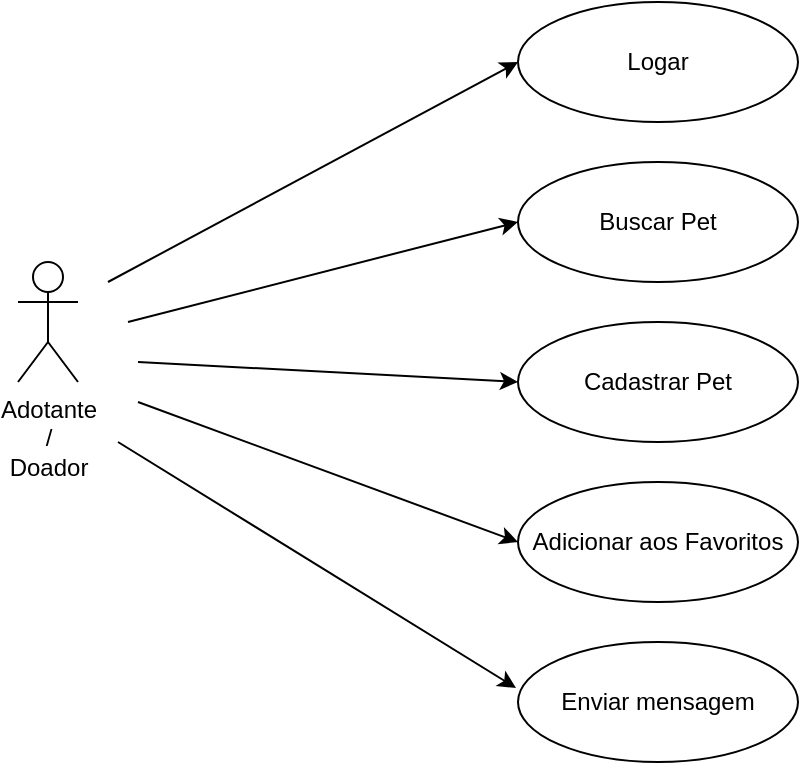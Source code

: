 <mxfile version="12.3.3" type="github" pages="1">
  <diagram id="b7IKxuHRr2_Voddetryc" name="PÃÂ¡gina-1">
    <mxGraphModel dx="1773" dy="517" grid="1" gridSize="10" guides="1" tooltips="1" connect="1" arrows="1" fold="1" page="1" pageScale="1" pageWidth="827" pageHeight="1169" math="0" shadow="0">
      <root>
        <mxCell id="0"/>
        <mxCell id="1" parent="0"/>
        <mxCell id="shlpxHYWHRnBp2qFNU5I-1" value="Adotante&lt;br&gt;/&lt;br&gt;Doador&lt;br&gt;" style="shape=umlActor;verticalLabelPosition=bottom;labelBackgroundColor=#ffffff;verticalAlign=top;html=1;outlineConnect=0;" parent="1" vertex="1">
          <mxGeometry x="-770" y="170" width="30" height="60" as="geometry"/>
        </mxCell>
        <mxCell id="shlpxHYWHRnBp2qFNU5I-4" value="Logar&lt;br&gt;" style="ellipse;whiteSpace=wrap;html=1;" parent="1" vertex="1">
          <mxGeometry x="-520" y="40" width="140" height="60" as="geometry"/>
        </mxCell>
        <mxCell id="shlpxHYWHRnBp2qFNU5I-5" value="Buscar Pet&lt;br&gt;" style="ellipse;whiteSpace=wrap;html=1;" parent="1" vertex="1">
          <mxGeometry x="-520" y="120" width="140" height="60" as="geometry"/>
        </mxCell>
        <mxCell id="shlpxHYWHRnBp2qFNU5I-15" value="Adicionar aos Favoritos&lt;br&gt;" style="ellipse;whiteSpace=wrap;html=1;" parent="1" vertex="1">
          <mxGeometry x="-520" y="280" width="140" height="60" as="geometry"/>
        </mxCell>
        <mxCell id="shlpxHYWHRnBp2qFNU5I-16" value="Enviar mensagem" style="ellipse;whiteSpace=wrap;html=1;" parent="1" vertex="1">
          <mxGeometry x="-520" y="360" width="140" height="60" as="geometry"/>
        </mxCell>
        <mxCell id="shlpxHYWHRnBp2qFNU5I-23" value="" style="endArrow=classic;html=1;entryX=-0.007;entryY=0.383;entryDx=0;entryDy=0;entryPerimeter=0;" parent="1" target="shlpxHYWHRnBp2qFNU5I-16" edge="1">
          <mxGeometry width="50" height="50" relative="1" as="geometry">
            <mxPoint x="-720" y="260" as="sourcePoint"/>
            <mxPoint x="-555" y="410" as="targetPoint"/>
          </mxGeometry>
        </mxCell>
        <mxCell id="ISVNP2BsK-ZhtF6B-B8W-5" value="" style="endArrow=classic;html=1;strokeColor=#000000;entryX=0;entryY=0.5;entryDx=0;entryDy=0;" parent="1" target="shlpxHYWHRnBp2qFNU5I-4" edge="1">
          <mxGeometry width="50" height="50" relative="1" as="geometry">
            <mxPoint x="-725" y="180" as="sourcePoint"/>
            <mxPoint x="-549" y="30" as="targetPoint"/>
          </mxGeometry>
        </mxCell>
        <mxCell id="ISVNP2BsK-ZhtF6B-B8W-6" value="" style="endArrow=classic;html=1;strokeColor=#000000;entryX=0;entryY=0.5;entryDx=0;entryDy=0;" parent="1" target="shlpxHYWHRnBp2qFNU5I-5" edge="1">
          <mxGeometry width="50" height="50" relative="1" as="geometry">
            <mxPoint x="-715" y="200" as="sourcePoint"/>
            <mxPoint x="-555" y="110" as="targetPoint"/>
          </mxGeometry>
        </mxCell>
        <mxCell id="ISVNP2BsK-ZhtF6B-B8W-7" value="" style="endArrow=classic;html=1;strokeColor=#000000;entryX=0;entryY=0.5;entryDx=0;entryDy=0;" parent="1" target="ISVNP2BsK-ZhtF6B-B8W-12" edge="1">
          <mxGeometry width="50" height="50" relative="1" as="geometry">
            <mxPoint x="-710" y="220" as="sourcePoint"/>
            <mxPoint x="-520" y="230" as="targetPoint"/>
          </mxGeometry>
        </mxCell>
        <mxCell id="ISVNP2BsK-ZhtF6B-B8W-8" value="" style="endArrow=classic;html=1;strokeColor=#000000;entryX=0;entryY=0.5;entryDx=0;entryDy=0;" parent="1" target="shlpxHYWHRnBp2qFNU5I-15" edge="1">
          <mxGeometry width="50" height="50" relative="1" as="geometry">
            <mxPoint x="-710" y="240" as="sourcePoint"/>
            <mxPoint x="-735" y="480" as="targetPoint"/>
          </mxGeometry>
        </mxCell>
        <mxCell id="ISVNP2BsK-ZhtF6B-B8W-12" value="Cadastrar Pet&lt;br&gt;" style="ellipse;whiteSpace=wrap;html=1;" parent="1" vertex="1">
          <mxGeometry x="-520" y="200" width="140" height="60" as="geometry"/>
        </mxCell>
      </root>
    </mxGraphModel>
  </diagram>
</mxfile>
